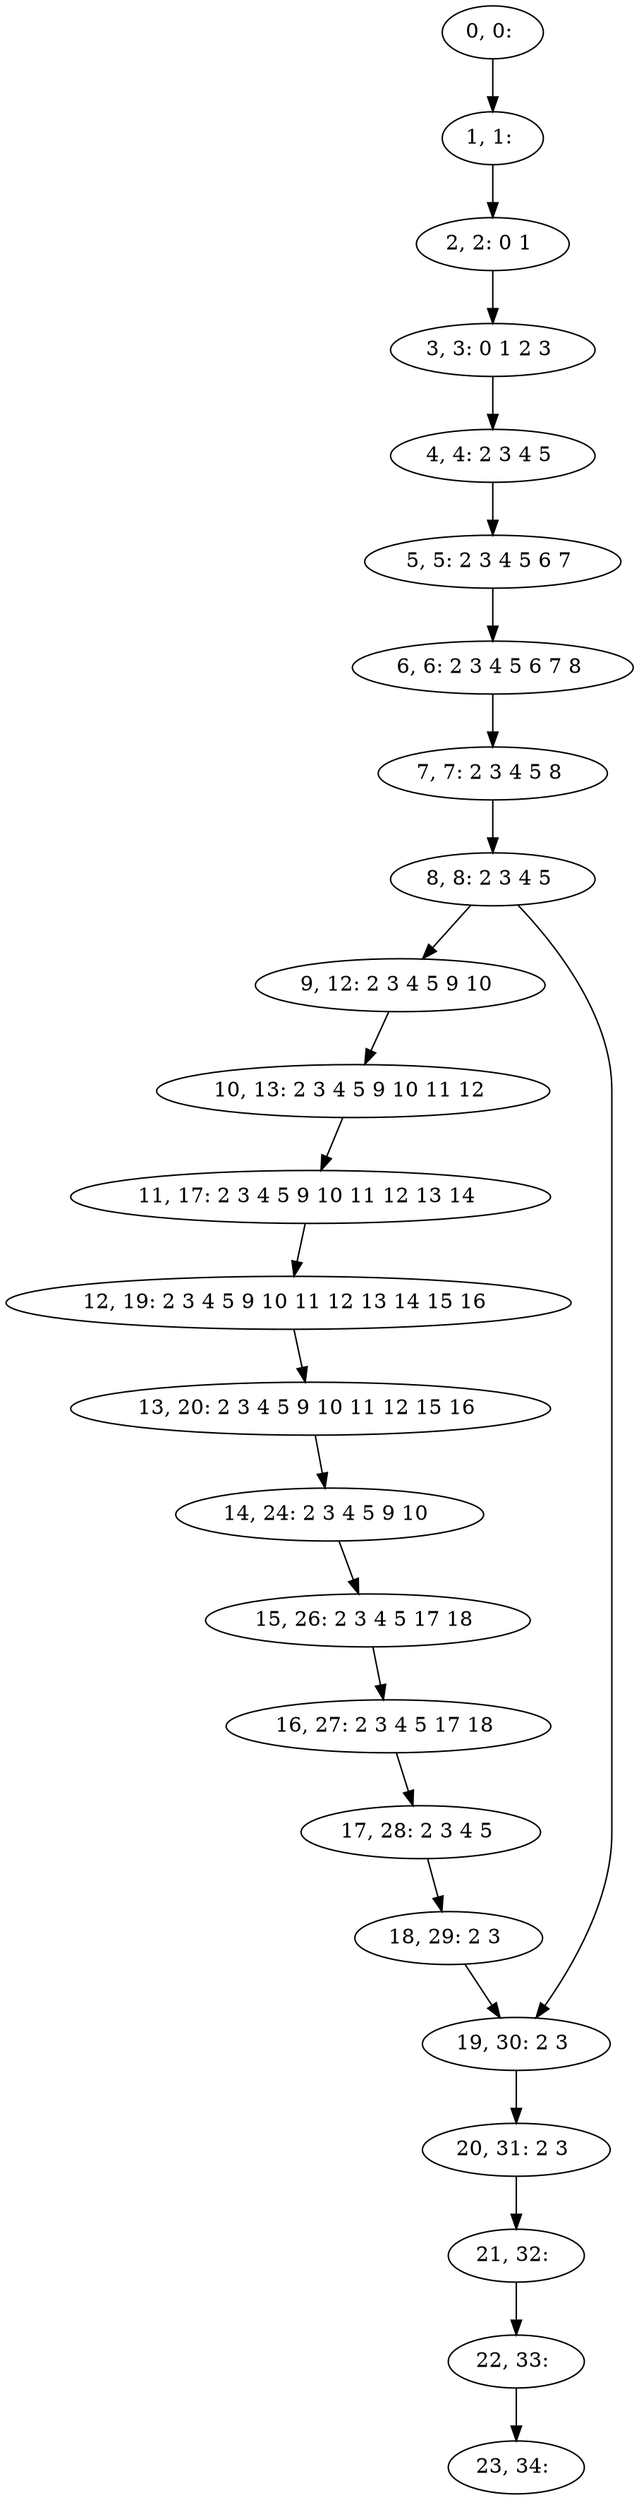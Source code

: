 digraph G {
0[label="0, 0: "];
1[label="1, 1: "];
2[label="2, 2: 0 1 "];
3[label="3, 3: 0 1 2 3 "];
4[label="4, 4: 2 3 4 5 "];
5[label="5, 5: 2 3 4 5 6 7 "];
6[label="6, 6: 2 3 4 5 6 7 8 "];
7[label="7, 7: 2 3 4 5 8 "];
8[label="8, 8: 2 3 4 5 "];
9[label="9, 12: 2 3 4 5 9 10 "];
10[label="10, 13: 2 3 4 5 9 10 11 12 "];
11[label="11, 17: 2 3 4 5 9 10 11 12 13 14 "];
12[label="12, 19: 2 3 4 5 9 10 11 12 13 14 15 16 "];
13[label="13, 20: 2 3 4 5 9 10 11 12 15 16 "];
14[label="14, 24: 2 3 4 5 9 10 "];
15[label="15, 26: 2 3 4 5 17 18 "];
16[label="16, 27: 2 3 4 5 17 18 "];
17[label="17, 28: 2 3 4 5 "];
18[label="18, 29: 2 3 "];
19[label="19, 30: 2 3 "];
20[label="20, 31: 2 3 "];
21[label="21, 32: "];
22[label="22, 33: "];
23[label="23, 34: "];
0->1 ;
1->2 ;
2->3 ;
3->4 ;
4->5 ;
5->6 ;
6->7 ;
7->8 ;
8->9 ;
8->19 ;
9->10 ;
10->11 ;
11->12 ;
12->13 ;
13->14 ;
14->15 ;
15->16 ;
16->17 ;
17->18 ;
18->19 ;
19->20 ;
20->21 ;
21->22 ;
22->23 ;
}
